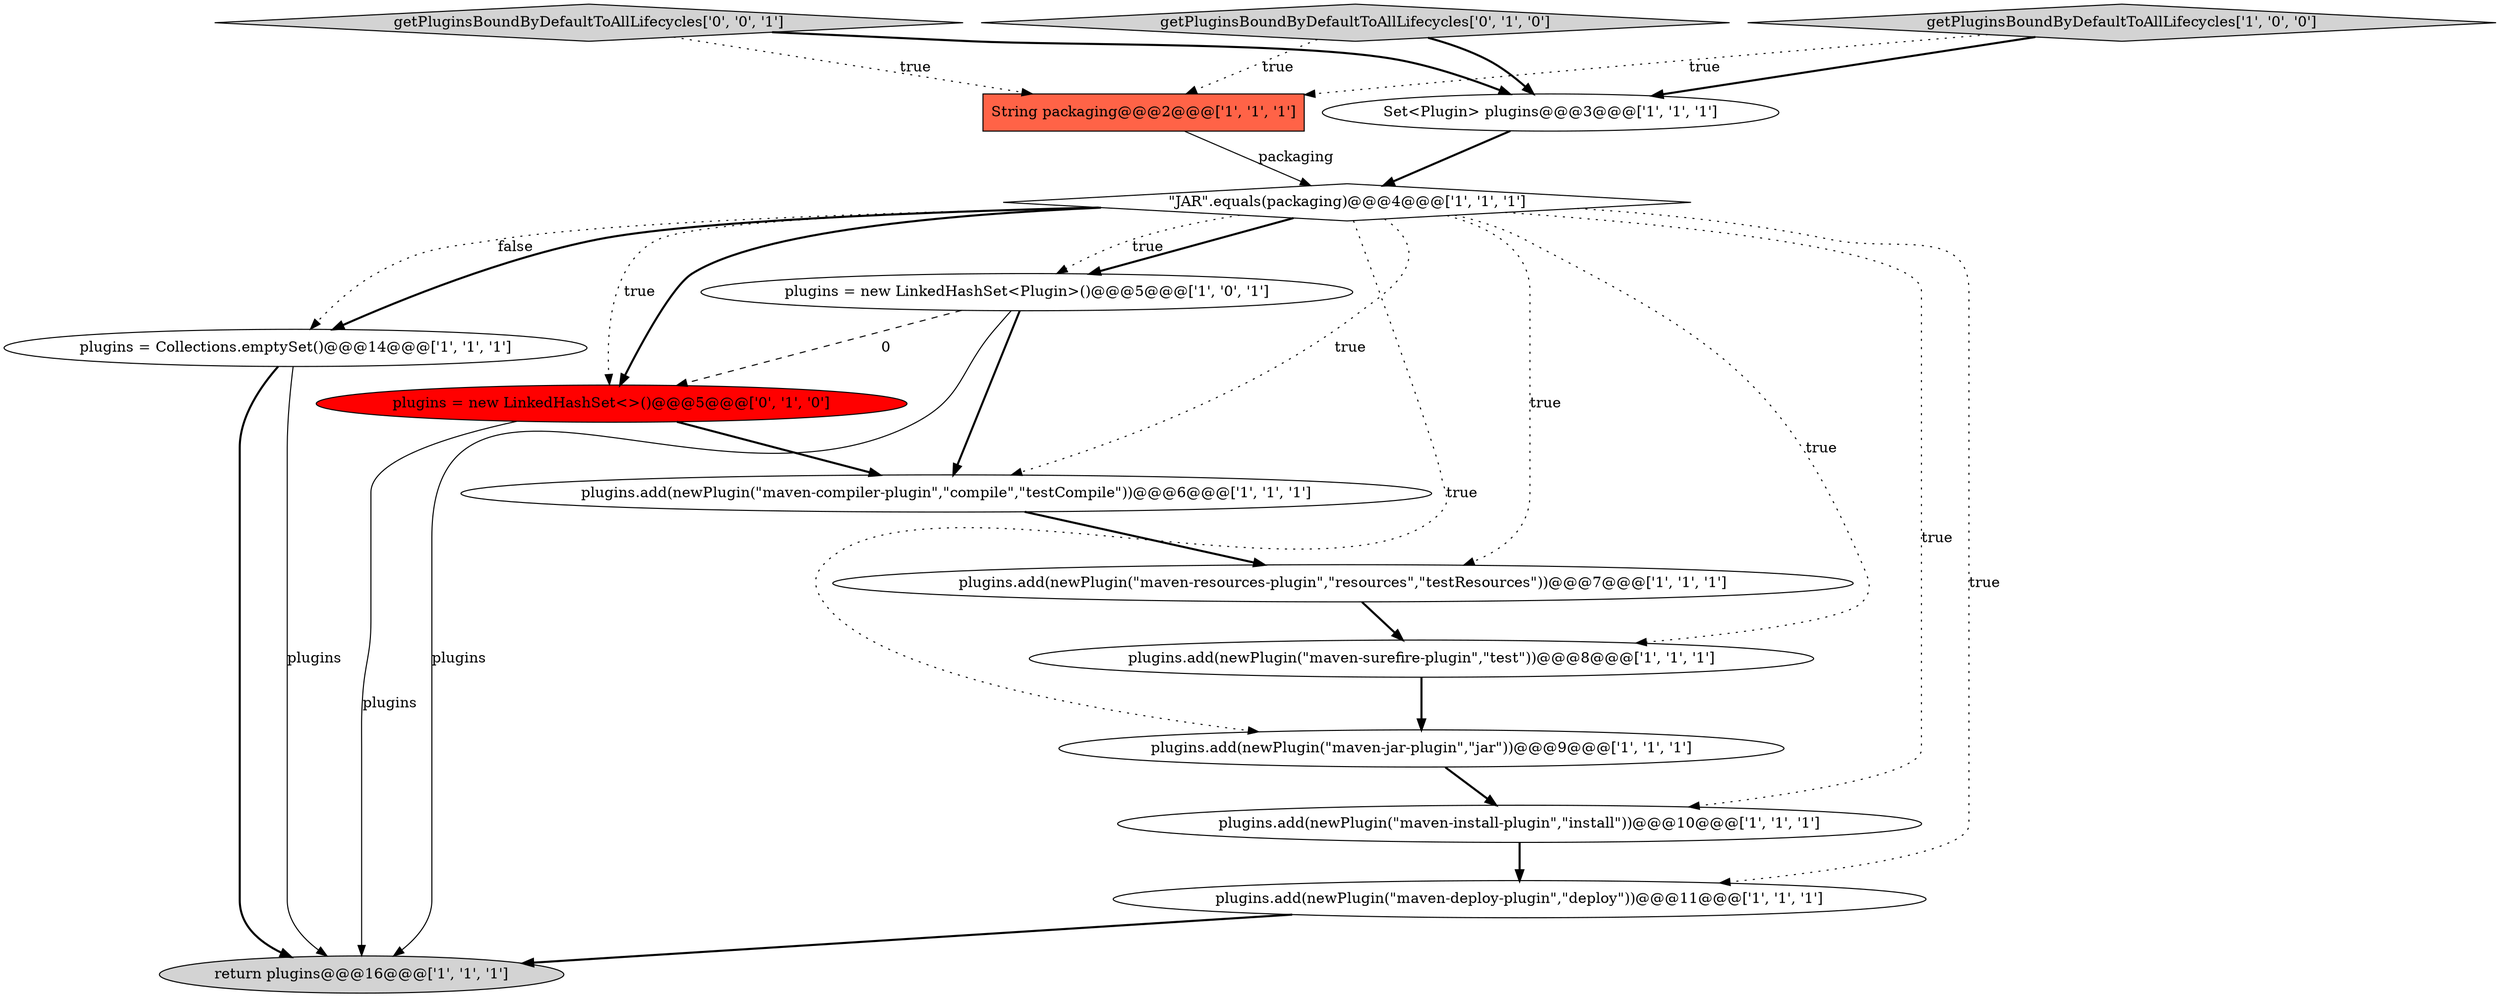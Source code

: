 digraph {
1 [style = filled, label = "return plugins@@@16@@@['1', '1', '1']", fillcolor = lightgray, shape = ellipse image = "AAA0AAABBB1BBB"];
4 [style = filled, label = "plugins = Collections.emptySet()@@@14@@@['1', '1', '1']", fillcolor = white, shape = ellipse image = "AAA0AAABBB1BBB"];
10 [style = filled, label = "plugins = new LinkedHashSet<Plugin>()@@@5@@@['1', '0', '1']", fillcolor = white, shape = ellipse image = "AAA0AAABBB1BBB"];
15 [style = filled, label = "getPluginsBoundByDefaultToAllLifecycles['0', '0', '1']", fillcolor = lightgray, shape = diamond image = "AAA0AAABBB3BBB"];
8 [style = filled, label = "getPluginsBoundByDefaultToAllLifecycles['1', '0', '0']", fillcolor = lightgray, shape = diamond image = "AAA0AAABBB1BBB"];
12 [style = filled, label = "plugins.add(newPlugin(\"maven-compiler-plugin\",\"compile\",\"testCompile\"))@@@6@@@['1', '1', '1']", fillcolor = white, shape = ellipse image = "AAA0AAABBB1BBB"];
6 [style = filled, label = "plugins.add(newPlugin(\"maven-deploy-plugin\",\"deploy\"))@@@11@@@['1', '1', '1']", fillcolor = white, shape = ellipse image = "AAA0AAABBB1BBB"];
9 [style = filled, label = "String packaging@@@2@@@['1', '1', '1']", fillcolor = tomato, shape = box image = "AAA0AAABBB1BBB"];
13 [style = filled, label = "getPluginsBoundByDefaultToAllLifecycles['0', '1', '0']", fillcolor = lightgray, shape = diamond image = "AAA0AAABBB2BBB"];
11 [style = filled, label = "plugins.add(newPlugin(\"maven-jar-plugin\",\"jar\"))@@@9@@@['1', '1', '1']", fillcolor = white, shape = ellipse image = "AAA0AAABBB1BBB"];
0 [style = filled, label = "plugins.add(newPlugin(\"maven-resources-plugin\",\"resources\",\"testResources\"))@@@7@@@['1', '1', '1']", fillcolor = white, shape = ellipse image = "AAA0AAABBB1BBB"];
5 [style = filled, label = "\"JAR\".equals(packaging)@@@4@@@['1', '1', '1']", fillcolor = white, shape = diamond image = "AAA0AAABBB1BBB"];
3 [style = filled, label = "plugins.add(newPlugin(\"maven-install-plugin\",\"install\"))@@@10@@@['1', '1', '1']", fillcolor = white, shape = ellipse image = "AAA0AAABBB1BBB"];
2 [style = filled, label = "plugins.add(newPlugin(\"maven-surefire-plugin\",\"test\"))@@@8@@@['1', '1', '1']", fillcolor = white, shape = ellipse image = "AAA0AAABBB1BBB"];
14 [style = filled, label = "plugins = new LinkedHashSet<>()@@@5@@@['0', '1', '0']", fillcolor = red, shape = ellipse image = "AAA1AAABBB2BBB"];
7 [style = filled, label = "Set<Plugin> plugins@@@3@@@['1', '1', '1']", fillcolor = white, shape = ellipse image = "AAA0AAABBB1BBB"];
5->10 [style = bold, label=""];
5->14 [style = dotted, label="true"];
15->7 [style = bold, label=""];
5->10 [style = dotted, label="true"];
0->2 [style = bold, label=""];
5->6 [style = dotted, label="true"];
3->6 [style = bold, label=""];
5->0 [style = dotted, label="true"];
5->14 [style = bold, label=""];
5->12 [style = dotted, label="true"];
5->3 [style = dotted, label="true"];
12->0 [style = bold, label=""];
8->7 [style = bold, label=""];
15->9 [style = dotted, label="true"];
14->1 [style = solid, label="plugins"];
6->1 [style = bold, label=""];
7->5 [style = bold, label=""];
5->11 [style = dotted, label="true"];
10->1 [style = solid, label="plugins"];
4->1 [style = solid, label="plugins"];
13->9 [style = dotted, label="true"];
11->3 [style = bold, label=""];
10->12 [style = bold, label=""];
13->7 [style = bold, label=""];
14->12 [style = bold, label=""];
5->4 [style = bold, label=""];
9->5 [style = solid, label="packaging"];
4->1 [style = bold, label=""];
8->9 [style = dotted, label="true"];
2->11 [style = bold, label=""];
10->14 [style = dashed, label="0"];
5->2 [style = dotted, label="true"];
5->4 [style = dotted, label="false"];
}
